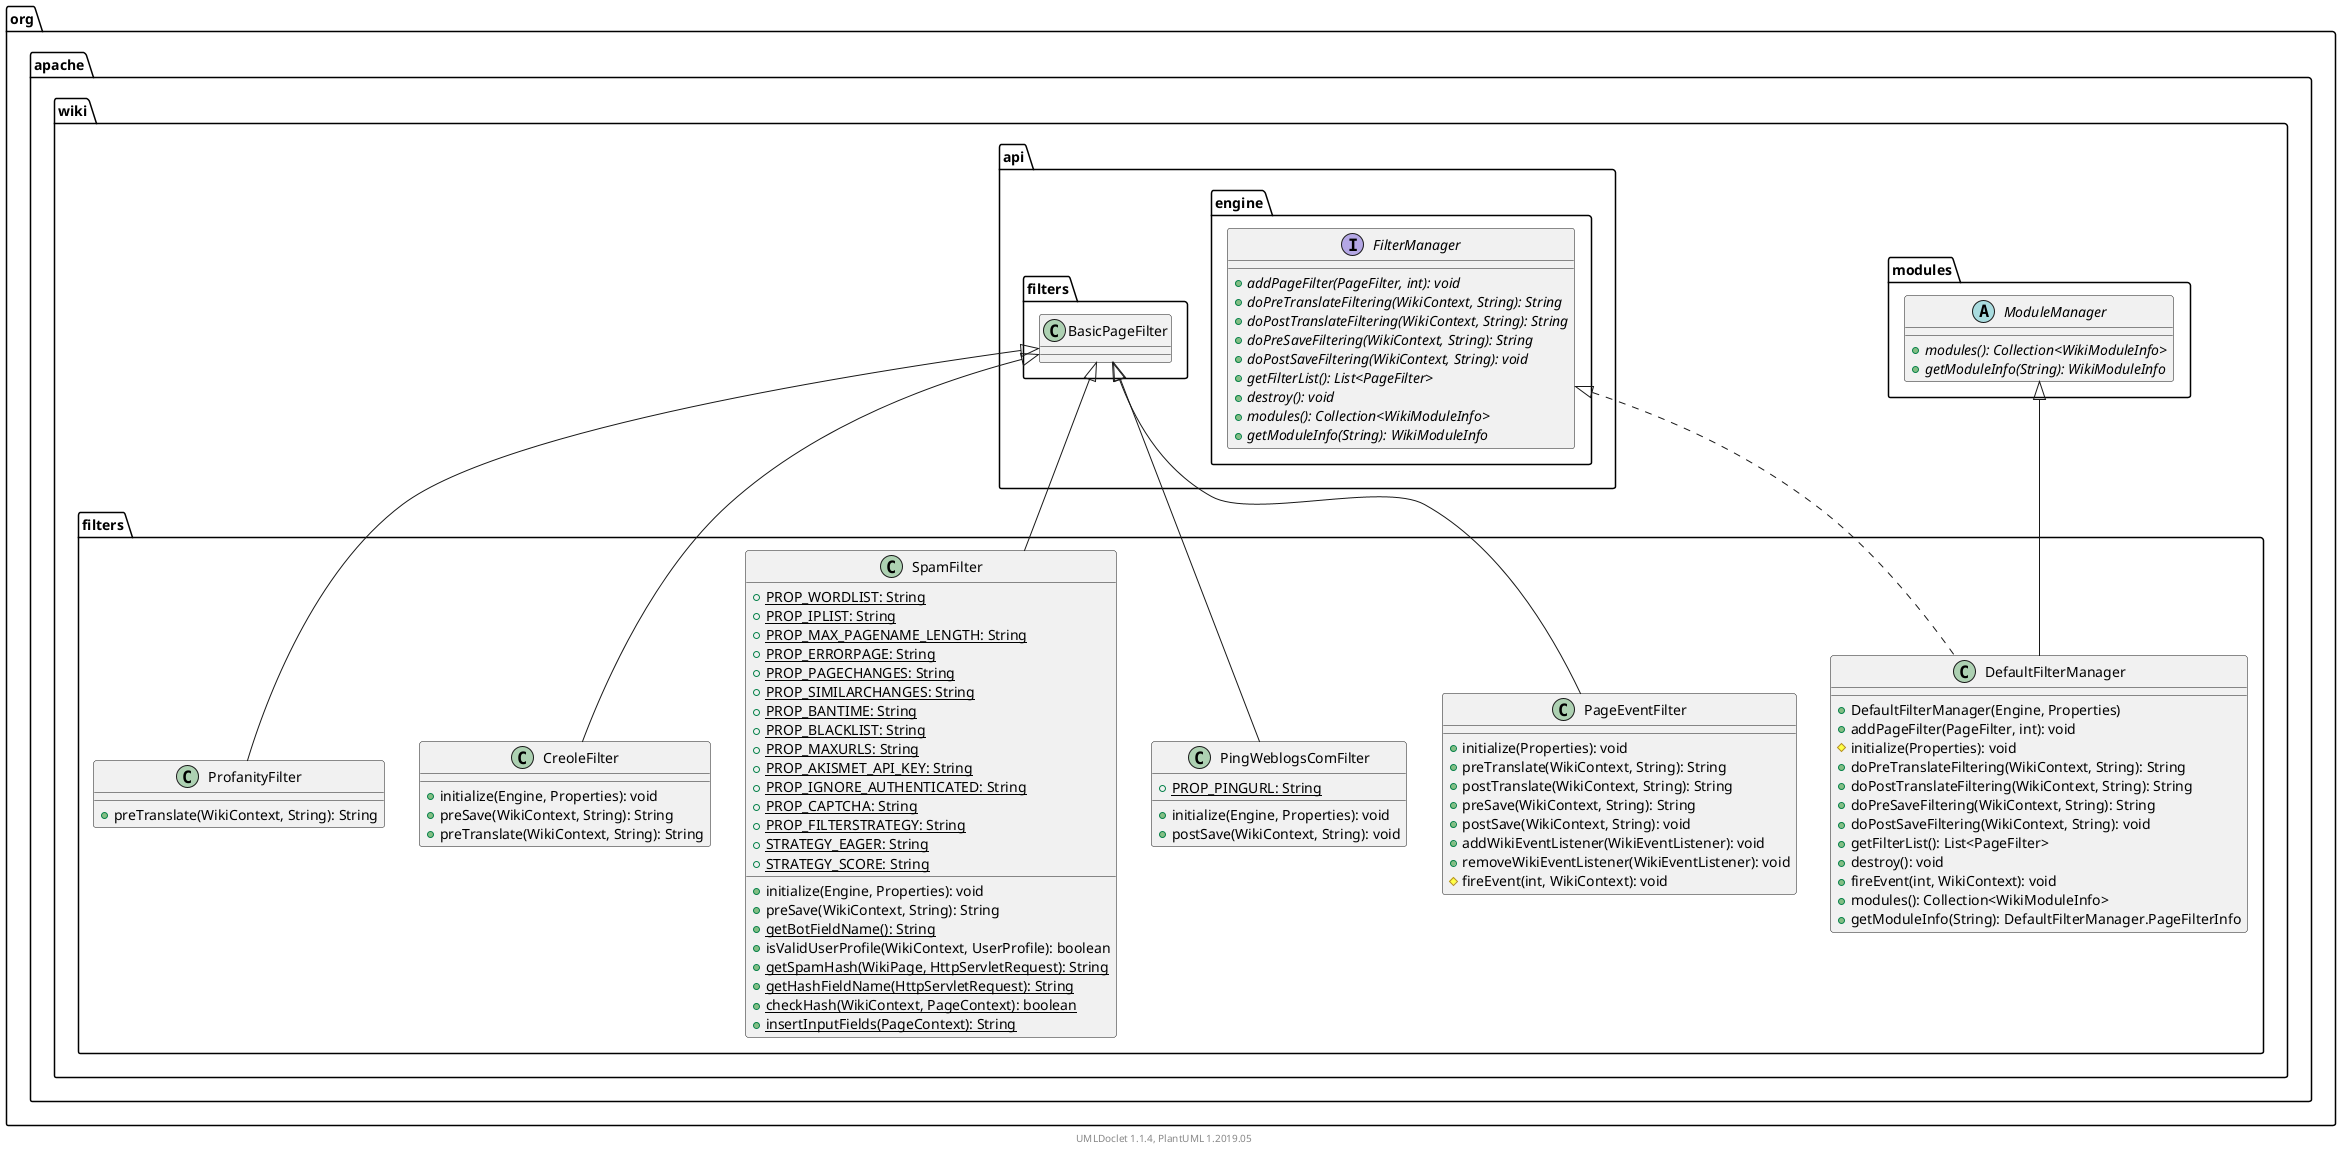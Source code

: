 @startuml

    namespace org.apache.wiki.filters {

        class DefaultFilterManager [[DefaultFilterManager.html]] {
            +DefaultFilterManager(Engine, Properties)
            +addPageFilter(PageFilter, int): void
            #initialize(Properties): void
            +doPreTranslateFiltering(WikiContext, String): String
            +doPostTranslateFiltering(WikiContext, String): String
            +doPreSaveFiltering(WikiContext, String): String
            +doPostSaveFiltering(WikiContext, String): void
            +getFilterList(): List<PageFilter>
            +destroy(): void
            +fireEvent(int, WikiContext): void
            +modules(): Collection<WikiModuleInfo>
            +getModuleInfo(String): DefaultFilterManager.PageFilterInfo
        }

        class PageEventFilter [[PageEventFilter.html]] {
            +initialize(Properties): void
            +preTranslate(WikiContext, String): String
            +postTranslate(WikiContext, String): String
            +preSave(WikiContext, String): String
            +postSave(WikiContext, String): void
            +addWikiEventListener(WikiEventListener): void
            +removeWikiEventListener(WikiEventListener): void
            #fireEvent(int, WikiContext): void
        }

        class PingWeblogsComFilter [[PingWeblogsComFilter.html]] {
            {static} +PROP_PINGURL: String
            +initialize(Engine, Properties): void
            +postSave(WikiContext, String): void
        }

        class SpamFilter [[SpamFilter.html]] {
            {static} +PROP_WORDLIST: String
            {static} +PROP_IPLIST: String
            {static} +PROP_MAX_PAGENAME_LENGTH: String
            {static} +PROP_ERRORPAGE: String
            {static} +PROP_PAGECHANGES: String
            {static} +PROP_SIMILARCHANGES: String
            {static} +PROP_BANTIME: String
            {static} +PROP_BLACKLIST: String
            {static} +PROP_MAXURLS: String
            {static} +PROP_AKISMET_API_KEY: String
            {static} +PROP_IGNORE_AUTHENTICATED: String
            {static} +PROP_CAPTCHA: String
            {static} +PROP_FILTERSTRATEGY: String
            {static} +STRATEGY_EAGER: String
            {static} +STRATEGY_SCORE: String
            +initialize(Engine, Properties): void
            +preSave(WikiContext, String): String
            {static} +getBotFieldName(): String
            +isValidUserProfile(WikiContext, UserProfile): boolean
            {static} +getSpamHash(WikiPage, HttpServletRequest): String
            {static} +getHashFieldName(HttpServletRequest): String
            {static} +checkHash(WikiContext, PageContext): boolean
            {static} +insertInputFields(PageContext): String
        }

        class CreoleFilter [[CreoleFilter.html]] {
            +initialize(Engine, Properties): void
            +preSave(WikiContext, String): String
            +preTranslate(WikiContext, String): String
        }

        class ProfanityFilter [[ProfanityFilter.html]] {
            +preTranslate(WikiContext, String): String
        }

        abstract class org.apache.wiki.modules.ModuleManager {
            {abstract} +modules(): Collection<WikiModuleInfo>
            {abstract} +getModuleInfo(String): WikiModuleInfo
        }
        org.apache.wiki.modules.ModuleManager <|-- DefaultFilterManager

        interface org.apache.wiki.api.engine.FilterManager {
            {abstract} +addPageFilter(PageFilter, int): void
            {abstract} +doPreTranslateFiltering(WikiContext, String): String
            {abstract} +doPostTranslateFiltering(WikiContext, String): String
            {abstract} +doPreSaveFiltering(WikiContext, String): String
            {abstract} +doPostSaveFiltering(WikiContext, String): void
            {abstract} +getFilterList(): List<PageFilter>
            {abstract} +destroy(): void
            {abstract} +modules(): Collection<WikiModuleInfo>
            {abstract} +getModuleInfo(String): WikiModuleInfo
        }
        org.apache.wiki.api.engine.FilterManager <|.. DefaultFilterManager

        class org.apache.wiki.api.filters.BasicPageFilter
        org.apache.wiki.api.filters.BasicPageFilter <|-- PageEventFilter

        org.apache.wiki.api.filters.BasicPageFilter <|-- PingWeblogsComFilter

        org.apache.wiki.api.filters.BasicPageFilter <|-- SpamFilter

        org.apache.wiki.api.filters.BasicPageFilter <|-- CreoleFilter

        org.apache.wiki.api.filters.BasicPageFilter <|-- ProfanityFilter

    }


    center footer UMLDoclet 1.1.4, PlantUML 1.2019.05
@enduml
